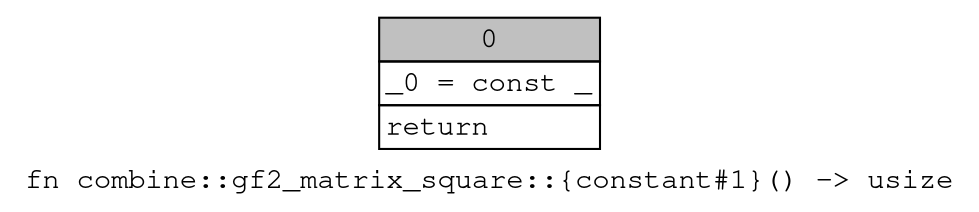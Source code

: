 digraph Mir_0_25 {
    graph [fontname="Courier, monospace"];
    node [fontname="Courier, monospace"];
    edge [fontname="Courier, monospace"];
    label=<fn combine::gf2_matrix_square::{constant#1}() -&gt; usize<br align="left"/>>;
    bb0__0_25 [shape="none", label=<<table border="0" cellborder="1" cellspacing="0"><tr><td bgcolor="gray" align="center" colspan="1">0</td></tr><tr><td align="left" balign="left">_0 = const _<br/></td></tr><tr><td align="left">return</td></tr></table>>];
}
